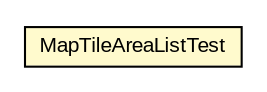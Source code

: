 #!/usr/local/bin/dot
#
# Class diagram 
# Generated by UMLGraph version R5_6-24-gf6e263 (http://www.umlgraph.org/)
#

digraph G {
	edge [fontname="arial",fontsize=10,labelfontname="arial",labelfontsize=10];
	node [fontname="arial",fontsize=10,shape=plaintext];
	nodesep=0.25;
	ranksep=0.5;
	// org.osmdroid.util.MapTileAreaListTest
	c156786 [label=<<table title="org.osmdroid.util.MapTileAreaListTest" border="0" cellborder="1" cellspacing="0" cellpadding="2" port="p" bgcolor="lemonChiffon" href="./MapTileAreaListTest.html">
		<tr><td><table border="0" cellspacing="0" cellpadding="1">
<tr><td align="center" balign="center"> MapTileAreaListTest </td></tr>
		</table></td></tr>
		</table>>, URL="./MapTileAreaListTest.html", fontname="arial", fontcolor="black", fontsize=10.0];
}

